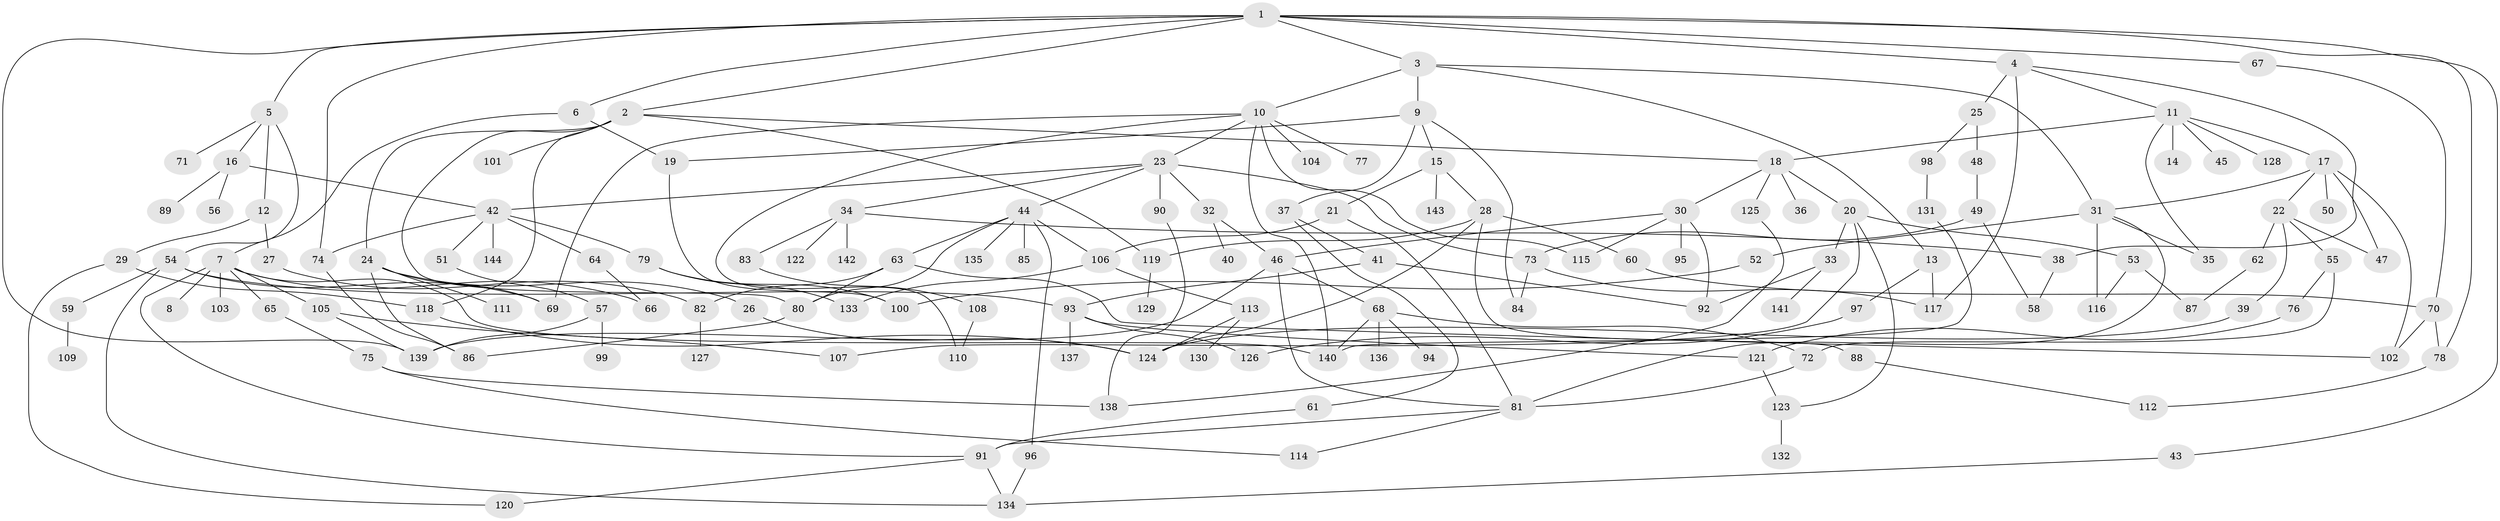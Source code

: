 // Generated by graph-tools (version 1.1) at 2025/13/03/09/25 04:13:28]
// undirected, 144 vertices, 210 edges
graph export_dot {
graph [start="1"]
  node [color=gray90,style=filled];
  1;
  2;
  3;
  4;
  5;
  6;
  7;
  8;
  9;
  10;
  11;
  12;
  13;
  14;
  15;
  16;
  17;
  18;
  19;
  20;
  21;
  22;
  23;
  24;
  25;
  26;
  27;
  28;
  29;
  30;
  31;
  32;
  33;
  34;
  35;
  36;
  37;
  38;
  39;
  40;
  41;
  42;
  43;
  44;
  45;
  46;
  47;
  48;
  49;
  50;
  51;
  52;
  53;
  54;
  55;
  56;
  57;
  58;
  59;
  60;
  61;
  62;
  63;
  64;
  65;
  66;
  67;
  68;
  69;
  70;
  71;
  72;
  73;
  74;
  75;
  76;
  77;
  78;
  79;
  80;
  81;
  82;
  83;
  84;
  85;
  86;
  87;
  88;
  89;
  90;
  91;
  92;
  93;
  94;
  95;
  96;
  97;
  98;
  99;
  100;
  101;
  102;
  103;
  104;
  105;
  106;
  107;
  108;
  109;
  110;
  111;
  112;
  113;
  114;
  115;
  116;
  117;
  118;
  119;
  120;
  121;
  122;
  123;
  124;
  125;
  126;
  127;
  128;
  129;
  130;
  131;
  132;
  133;
  134;
  135;
  136;
  137;
  138;
  139;
  140;
  141;
  142;
  143;
  144;
  1 -- 2;
  1 -- 3;
  1 -- 4;
  1 -- 5;
  1 -- 6;
  1 -- 43;
  1 -- 67;
  1 -- 139;
  1 -- 78;
  1 -- 74;
  2 -- 24;
  2 -- 101;
  2 -- 118;
  2 -- 80;
  2 -- 119;
  2 -- 18;
  3 -- 9;
  3 -- 10;
  3 -- 13;
  3 -- 31;
  4 -- 11;
  4 -- 25;
  4 -- 38;
  4 -- 117;
  5 -- 12;
  5 -- 16;
  5 -- 54;
  5 -- 71;
  6 -- 7;
  6 -- 19;
  7 -- 8;
  7 -- 65;
  7 -- 66;
  7 -- 91;
  7 -- 103;
  7 -- 105;
  7 -- 140;
  9 -- 15;
  9 -- 19;
  9 -- 37;
  9 -- 84;
  10 -- 23;
  10 -- 77;
  10 -- 104;
  10 -- 115;
  10 -- 69;
  10 -- 110;
  10 -- 140;
  11 -- 14;
  11 -- 17;
  11 -- 18;
  11 -- 35;
  11 -- 45;
  11 -- 128;
  12 -- 27;
  12 -- 29;
  13 -- 97;
  13 -- 117;
  15 -- 21;
  15 -- 28;
  15 -- 143;
  16 -- 56;
  16 -- 89;
  16 -- 42;
  17 -- 22;
  17 -- 31;
  17 -- 47;
  17 -- 50;
  17 -- 102;
  18 -- 20;
  18 -- 30;
  18 -- 36;
  18 -- 125;
  19 -- 100;
  20 -- 33;
  20 -- 53;
  20 -- 123;
  20 -- 107;
  21 -- 81;
  21 -- 106;
  22 -- 39;
  22 -- 55;
  22 -- 62;
  22 -- 47;
  23 -- 32;
  23 -- 34;
  23 -- 42;
  23 -- 44;
  23 -- 73;
  23 -- 90;
  24 -- 26;
  24 -- 69;
  24 -- 111;
  24 -- 86;
  25 -- 48;
  25 -- 98;
  26 -- 124;
  27 -- 82;
  28 -- 60;
  28 -- 88;
  28 -- 119;
  28 -- 124;
  29 -- 120;
  29 -- 118;
  30 -- 92;
  30 -- 95;
  30 -- 115;
  30 -- 46;
  31 -- 52;
  31 -- 116;
  31 -- 81;
  31 -- 35;
  32 -- 40;
  32 -- 46;
  33 -- 141;
  33 -- 92;
  34 -- 83;
  34 -- 122;
  34 -- 142;
  34 -- 38;
  37 -- 41;
  37 -- 61;
  38 -- 58;
  39 -- 124;
  41 -- 93;
  41 -- 92;
  42 -- 51;
  42 -- 64;
  42 -- 74;
  42 -- 79;
  42 -- 144;
  43 -- 134;
  44 -- 63;
  44 -- 80;
  44 -- 85;
  44 -- 96;
  44 -- 135;
  44 -- 106;
  46 -- 68;
  46 -- 81;
  46 -- 139;
  48 -- 49;
  49 -- 73;
  49 -- 58;
  51 -- 57;
  52 -- 100;
  53 -- 87;
  53 -- 116;
  54 -- 59;
  54 -- 134;
  54 -- 93;
  54 -- 69;
  55 -- 72;
  55 -- 76;
  57 -- 99;
  57 -- 139;
  59 -- 109;
  60 -- 70;
  61 -- 91;
  62 -- 87;
  63 -- 82;
  63 -- 102;
  63 -- 80;
  64 -- 66;
  65 -- 75;
  67 -- 70;
  68 -- 94;
  68 -- 136;
  68 -- 140;
  68 -- 72;
  70 -- 78;
  70 -- 102;
  72 -- 81;
  73 -- 84;
  73 -- 117;
  74 -- 86;
  75 -- 114;
  75 -- 138;
  76 -- 121;
  78 -- 112;
  79 -- 133;
  79 -- 100;
  80 -- 86;
  81 -- 91;
  81 -- 114;
  82 -- 127;
  83 -- 108;
  88 -- 112;
  90 -- 138;
  91 -- 120;
  91 -- 134;
  93 -- 137;
  93 -- 121;
  93 -- 126;
  96 -- 134;
  97 -- 126;
  98 -- 131;
  105 -- 107;
  105 -- 139;
  106 -- 113;
  106 -- 133;
  108 -- 110;
  113 -- 130;
  113 -- 124;
  118 -- 124;
  119 -- 129;
  121 -- 123;
  123 -- 132;
  125 -- 138;
  131 -- 140;
}

